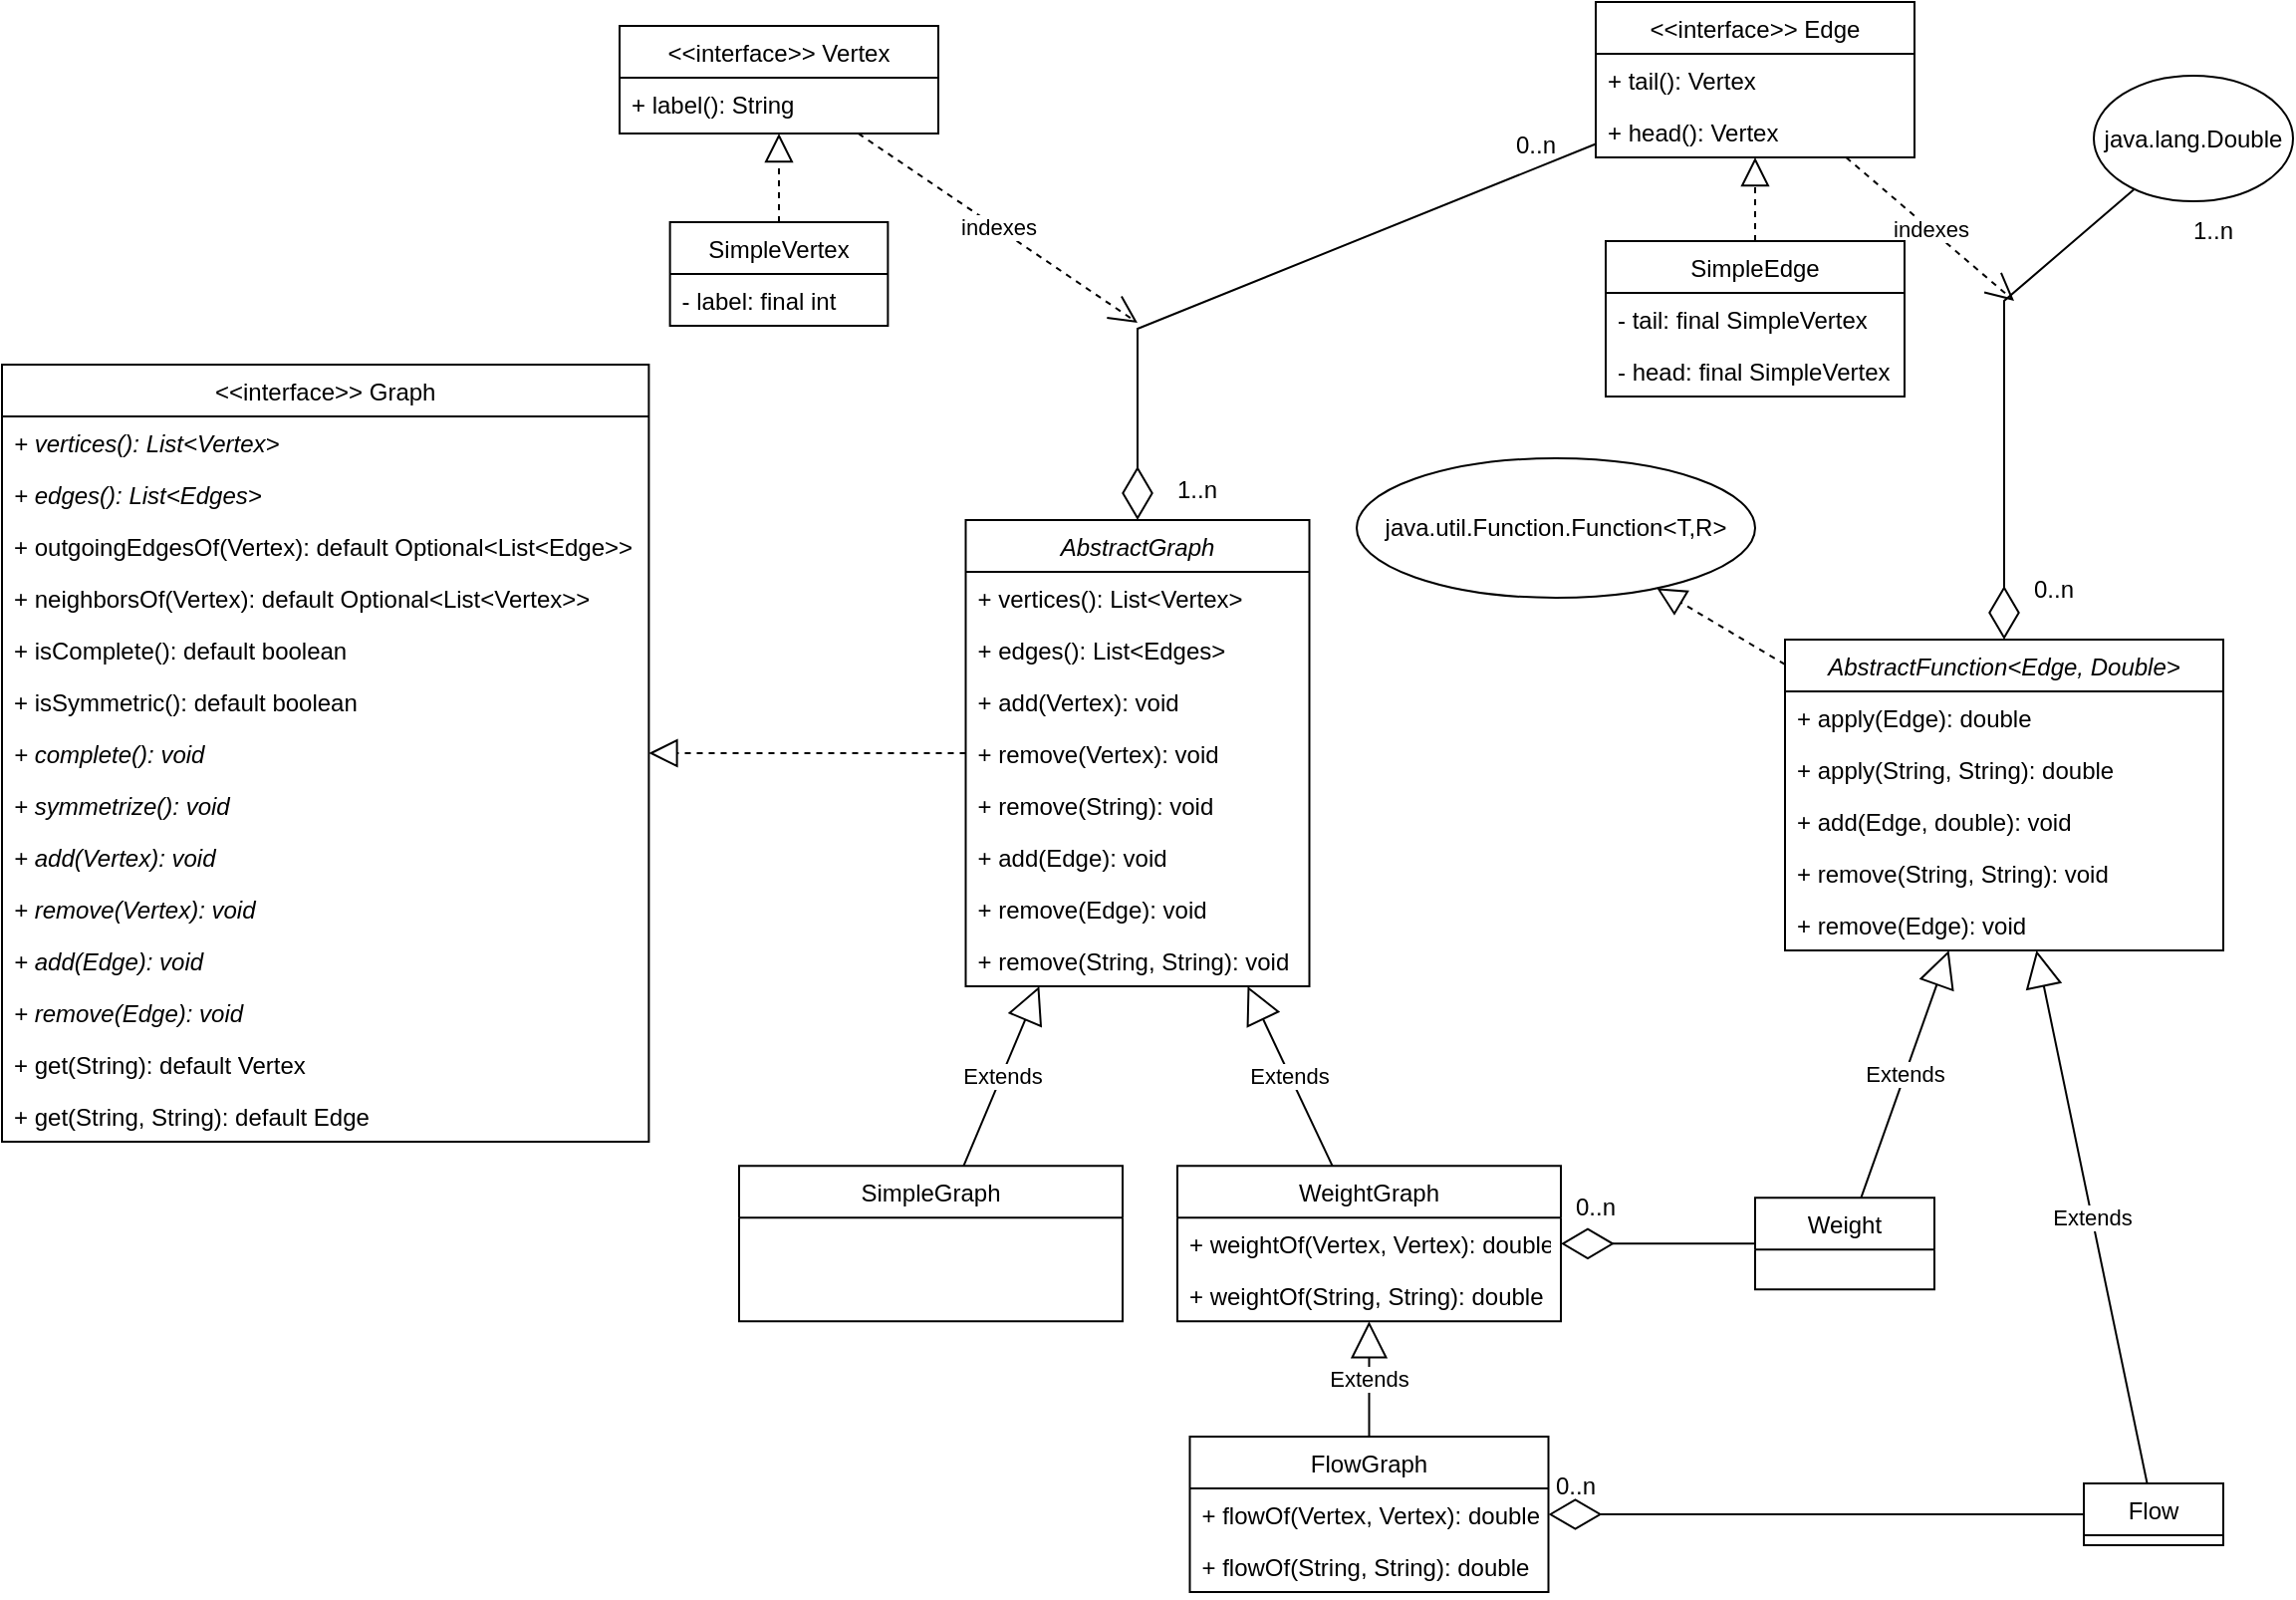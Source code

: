 <mxfile version="20.8.16" type="device"><diagram id="C5RBs43oDa-KdzZeNtuy" name="Page-1"><mxGraphModel dx="4037" dy="1550" grid="1" gridSize="10" guides="1" tooltips="1" connect="1" arrows="1" fold="1" page="1" pageScale="1" pageWidth="1169" pageHeight="827" math="0" shadow="0"><root><mxCell id="WIyWlLk6GJQsqaUBKTNV-0"/><mxCell id="WIyWlLk6GJQsqaUBKTNV-1" parent="WIyWlLk6GJQsqaUBKTNV-0"/><mxCell id="zkfFHV4jXpPFQw0GAbJ--0" value="&lt;&lt;interface&gt;&gt; Vertex" style="swimlane;fontStyle=0;align=center;verticalAlign=top;childLayout=stackLayout;horizontal=1;startSize=26;horizontalStack=0;resizeParent=1;resizeLast=0;collapsible=1;marginBottom=0;rounded=0;shadow=0;strokeWidth=1;" parent="WIyWlLk6GJQsqaUBKTNV-1" vertex="1"><mxGeometry x="-849" y="26" width="160" height="54" as="geometry"><mxRectangle x="230" y="140" width="160" height="26" as="alternateBounds"/></mxGeometry></mxCell><mxCell id="kI13VqA86CW5CK7I-sA0-12" value="+ label(): String" style="text;strokeColor=none;fillColor=none;align=left;verticalAlign=top;spacingLeft=4;spacingRight=4;overflow=hidden;rotatable=0;points=[[0,0.5],[1,0.5]];portConstraint=eastwest;" parent="zkfFHV4jXpPFQw0GAbJ--0" vertex="1"><mxGeometry y="26" width="160" height="26" as="geometry"/></mxCell><mxCell id="hWi2M0GLFlT2AFj6wikc-2" value="&lt;&lt;interface&gt;&gt; Edge" style="swimlane;fontStyle=0;align=center;verticalAlign=top;childLayout=stackLayout;horizontal=1;startSize=26;horizontalStack=0;resizeParent=1;resizeLast=0;collapsible=1;marginBottom=0;rounded=0;shadow=0;strokeWidth=1;" parent="WIyWlLk6GJQsqaUBKTNV-1" vertex="1"><mxGeometry x="-359" y="14" width="160" height="78" as="geometry"><mxRectangle x="230" y="140" width="160" height="26" as="alternateBounds"/></mxGeometry></mxCell><mxCell id="hWi2M0GLFlT2AFj6wikc-13" value="indexes" style="endArrow=open;endSize=12;dashed=1;html=1;rounded=0;" parent="hWi2M0GLFlT2AFj6wikc-2" source="zkfFHV4jXpPFQw0GAbJ--0" edge="1"><mxGeometry width="160" relative="1" as="geometry"><mxPoint x="-270" y="150" as="sourcePoint"/><mxPoint x="-230" y="161" as="targetPoint"/></mxGeometry></mxCell><mxCell id="kI13VqA86CW5CK7I-sA0-2" value="+ tail(): Vertex" style="text;strokeColor=none;fillColor=none;align=left;verticalAlign=top;spacingLeft=4;spacingRight=4;overflow=hidden;rotatable=0;points=[[0,0.5],[1,0.5]];portConstraint=eastwest;" parent="hWi2M0GLFlT2AFj6wikc-2" vertex="1"><mxGeometry y="26" width="160" height="26" as="geometry"/></mxCell><mxCell id="kI13VqA86CW5CK7I-sA0-16" value="+ head(): Vertex" style="text;strokeColor=none;fillColor=none;align=left;verticalAlign=top;spacingLeft=4;spacingRight=4;overflow=hidden;rotatable=0;points=[[0,0.5],[1,0.5]];portConstraint=eastwest;" parent="hWi2M0GLFlT2AFj6wikc-2" vertex="1"><mxGeometry y="52" width="160" height="26" as="geometry"/></mxCell><mxCell id="hWi2M0GLFlT2AFj6wikc-8" value="&lt;&lt;interface&gt;&gt; Graph" style="swimlane;fontStyle=0;align=center;verticalAlign=top;childLayout=stackLayout;horizontal=1;startSize=26;horizontalStack=0;resizeParent=1;resizeLast=0;collapsible=1;marginBottom=0;rounded=0;shadow=0;strokeWidth=1;" parent="WIyWlLk6GJQsqaUBKTNV-1" vertex="1"><mxGeometry x="-1159" y="196" width="324.69" height="390" as="geometry"><mxRectangle x="230" y="140" width="160" height="26" as="alternateBounds"/></mxGeometry></mxCell><mxCell id="hWi2M0GLFlT2AFj6wikc-9" value="+ vertices(): List&lt;Vertex&gt;" style="text;strokeColor=none;fillColor=none;align=left;verticalAlign=top;spacingLeft=4;spacingRight=4;overflow=hidden;rotatable=0;points=[[0,0.5],[1,0.5]];portConstraint=eastwest;fontStyle=2" parent="hWi2M0GLFlT2AFj6wikc-8" vertex="1"><mxGeometry y="26" width="324.69" height="26" as="geometry"/></mxCell><mxCell id="hWi2M0GLFlT2AFj6wikc-10" value="+ edges(): List&lt;Edges&gt;" style="text;strokeColor=none;fillColor=none;align=left;verticalAlign=top;spacingLeft=4;spacingRight=4;overflow=hidden;rotatable=0;points=[[0,0.5],[1,0.5]];portConstraint=eastwest;fontStyle=2" parent="hWi2M0GLFlT2AFj6wikc-8" vertex="1"><mxGeometry y="52" width="324.69" height="26" as="geometry"/></mxCell><mxCell id="hWi2M0GLFlT2AFj6wikc-15" value="+ outgoingEdgesOf(Vertex): default Optional&lt;List&lt;Edge&gt;&gt;" style="text;strokeColor=none;fillColor=none;align=left;verticalAlign=top;spacingLeft=4;spacingRight=4;overflow=hidden;rotatable=0;points=[[0,0.5],[1,0.5]];portConstraint=eastwest;" parent="hWi2M0GLFlT2AFj6wikc-8" vertex="1"><mxGeometry y="78" width="324.69" height="26" as="geometry"/></mxCell><mxCell id="hWi2M0GLFlT2AFj6wikc-16" value="+ neighborsOf(Vertex): default Optional&lt;List&lt;Vertex&gt;&gt;" style="text;strokeColor=none;fillColor=none;align=left;verticalAlign=top;spacingLeft=4;spacingRight=4;overflow=hidden;rotatable=0;points=[[0,0.5],[1,0.5]];portConstraint=eastwest;" parent="hWi2M0GLFlT2AFj6wikc-8" vertex="1"><mxGeometry y="104" width="324.69" height="26" as="geometry"/></mxCell><mxCell id="hWi2M0GLFlT2AFj6wikc-24" value="+ isComplete(): default boolean" style="text;strokeColor=none;fillColor=none;align=left;verticalAlign=top;spacingLeft=4;spacingRight=4;overflow=hidden;rotatable=0;points=[[0,0.5],[1,0.5]];portConstraint=eastwest;" parent="hWi2M0GLFlT2AFj6wikc-8" vertex="1"><mxGeometry y="130" width="324.69" height="26" as="geometry"/></mxCell><mxCell id="tO-_rC8kdBEhRHicQXPA-21" value="+ isSymmetric(): default boolean" style="text;strokeColor=none;fillColor=none;align=left;verticalAlign=top;spacingLeft=4;spacingRight=4;overflow=hidden;rotatable=0;points=[[0,0.5],[1,0.5]];portConstraint=eastwest;" parent="hWi2M0GLFlT2AFj6wikc-8" vertex="1"><mxGeometry y="156" width="324.69" height="26" as="geometry"/></mxCell><mxCell id="hWi2M0GLFlT2AFj6wikc-23" value="+ complete(): void" style="text;strokeColor=none;fillColor=none;align=left;verticalAlign=top;spacingLeft=4;spacingRight=4;overflow=hidden;rotatable=0;points=[[0,0.5],[1,0.5]];portConstraint=eastwest;fontStyle=2" parent="hWi2M0GLFlT2AFj6wikc-8" vertex="1"><mxGeometry y="182" width="324.69" height="26" as="geometry"/></mxCell><mxCell id="tO-_rC8kdBEhRHicQXPA-22" value="+ symmetrize(): void" style="text;strokeColor=none;fillColor=none;align=left;verticalAlign=top;spacingLeft=4;spacingRight=4;overflow=hidden;rotatable=0;points=[[0,0.5],[1,0.5]];portConstraint=eastwest;fontStyle=2" parent="hWi2M0GLFlT2AFj6wikc-8" vertex="1"><mxGeometry y="208" width="324.69" height="26" as="geometry"/></mxCell><mxCell id="hWi2M0GLFlT2AFj6wikc-37" value="+ add(Vertex): void" style="text;strokeColor=none;fillColor=none;align=left;verticalAlign=top;spacingLeft=4;spacingRight=4;overflow=hidden;rotatable=0;points=[[0,0.5],[1,0.5]];portConstraint=eastwest;fontStyle=2" parent="hWi2M0GLFlT2AFj6wikc-8" vertex="1"><mxGeometry y="234" width="324.69" height="26" as="geometry"/></mxCell><mxCell id="hWi2M0GLFlT2AFj6wikc-39" value="+ remove(Vertex): void" style="text;strokeColor=none;fillColor=none;align=left;verticalAlign=top;spacingLeft=4;spacingRight=4;overflow=hidden;rotatable=0;points=[[0,0.5],[1,0.5]];portConstraint=eastwest;fontStyle=2" parent="hWi2M0GLFlT2AFj6wikc-8" vertex="1"><mxGeometry y="260" width="324.69" height="26" as="geometry"/></mxCell><mxCell id="hWi2M0GLFlT2AFj6wikc-38" value="+ add(Edge): void" style="text;strokeColor=none;fillColor=none;align=left;verticalAlign=top;spacingLeft=4;spacingRight=4;overflow=hidden;rotatable=0;points=[[0,0.5],[1,0.5]];portConstraint=eastwest;fontStyle=2" parent="hWi2M0GLFlT2AFj6wikc-8" vertex="1"><mxGeometry y="286" width="324.69" height="26" as="geometry"/></mxCell><mxCell id="hWi2M0GLFlT2AFj6wikc-51" value="+ remove(Edge): void" style="text;strokeColor=none;fillColor=none;align=left;verticalAlign=top;spacingLeft=4;spacingRight=4;overflow=hidden;rotatable=0;points=[[0,0.5],[1,0.5]];portConstraint=eastwest;fontStyle=2" parent="hWi2M0GLFlT2AFj6wikc-8" vertex="1"><mxGeometry y="312" width="324.69" height="26" as="geometry"/></mxCell><mxCell id="kI13VqA86CW5CK7I-sA0-48" value="+ get(String): default Vertex" style="text;strokeColor=none;fillColor=none;align=left;verticalAlign=top;spacingLeft=4;spacingRight=4;overflow=hidden;rotatable=0;points=[[0,0.5],[1,0.5]];portConstraint=eastwest;" parent="hWi2M0GLFlT2AFj6wikc-8" vertex="1"><mxGeometry y="338" width="324.69" height="26" as="geometry"/></mxCell><mxCell id="kI13VqA86CW5CK7I-sA0-49" value="+ get(String, String): default Edge" style="text;strokeColor=none;fillColor=none;align=left;verticalAlign=top;spacingLeft=4;spacingRight=4;overflow=hidden;rotatable=0;points=[[0,0.5],[1,0.5]];portConstraint=eastwest;" parent="hWi2M0GLFlT2AFj6wikc-8" vertex="1"><mxGeometry y="364" width="324.69" height="26" as="geometry"/></mxCell><mxCell id="hWi2M0GLFlT2AFj6wikc-12" value="" style="endArrow=diamondThin;endFill=0;endSize=24;html=1;rounded=0;" parent="WIyWlLk6GJQsqaUBKTNV-1" source="hWi2M0GLFlT2AFj6wikc-2" target="kI13VqA86CW5CK7I-sA0-23" edge="1"><mxGeometry width="160" relative="1" as="geometry"><mxPoint x="-679" y="77.5" as="sourcePoint"/><mxPoint x="-479" y="77.5" as="targetPoint"/><Array as="points"><mxPoint x="-589" y="178"/></Array></mxGeometry></mxCell><mxCell id="hWi2M0GLFlT2AFj6wikc-14" value="0..n" style="text;html=1;strokeColor=none;fillColor=none;align=center;verticalAlign=middle;whiteSpace=wrap;rounded=0;" parent="WIyWlLk6GJQsqaUBKTNV-1" vertex="1"><mxGeometry x="-419" y="71" width="60" height="30" as="geometry"/></mxCell><mxCell id="hWi2M0GLFlT2AFj6wikc-17" value="WeightGraph" style="swimlane;fontStyle=0;align=center;verticalAlign=top;childLayout=stackLayout;horizontal=1;startSize=26;horizontalStack=0;resizeParent=1;resizeLast=0;collapsible=1;marginBottom=0;rounded=0;shadow=0;strokeWidth=1;" parent="WIyWlLk6GJQsqaUBKTNV-1" vertex="1"><mxGeometry x="-569" y="598.18" width="192.5" height="78" as="geometry"><mxRectangle x="230" y="140" width="160" height="26" as="alternateBounds"/></mxGeometry></mxCell><mxCell id="hWi2M0GLFlT2AFj6wikc-55" value="+ weightOf(Vertex, Vertex): double" style="text;strokeColor=none;fillColor=none;align=left;verticalAlign=top;spacingLeft=4;spacingRight=4;overflow=hidden;rotatable=0;points=[[0,0.5],[1,0.5]];portConstraint=eastwest;" parent="hWi2M0GLFlT2AFj6wikc-17" vertex="1"><mxGeometry y="26" width="192.5" height="26" as="geometry"/></mxCell><mxCell id="kI13VqA86CW5CK7I-sA0-38" value="+ weightOf(String, String): double" style="text;strokeColor=none;fillColor=none;align=left;verticalAlign=top;spacingLeft=4;spacingRight=4;overflow=hidden;rotatable=0;points=[[0,0.5],[1,0.5]];portConstraint=eastwest;" parent="hWi2M0GLFlT2AFj6wikc-17" vertex="1"><mxGeometry y="52" width="192.5" height="26" as="geometry"/></mxCell><mxCell id="hWi2M0GLFlT2AFj6wikc-26" value="Extends" style="endArrow=block;endSize=16;endFill=0;html=1;rounded=0;" parent="WIyWlLk6GJQsqaUBKTNV-1" source="hWi2M0GLFlT2AFj6wikc-17" target="kI13VqA86CW5CK7I-sA0-23" edge="1"><mxGeometry width="160" relative="1" as="geometry"><mxPoint x="-599" y="417.5" as="sourcePoint"/><mxPoint x="-439" y="417.5" as="targetPoint"/></mxGeometry></mxCell><mxCell id="hWi2M0GLFlT2AFj6wikc-62" value="FlowGraph" style="swimlane;fontStyle=0;align=center;verticalAlign=top;childLayout=stackLayout;horizontal=1;startSize=26;horizontalStack=0;resizeParent=1;resizeLast=0;collapsible=1;marginBottom=0;rounded=0;shadow=0;strokeWidth=1;" parent="WIyWlLk6GJQsqaUBKTNV-1" vertex="1"><mxGeometry x="-562.75" y="734.0" width="180" height="78" as="geometry"><mxRectangle x="230" y="140" width="160" height="26" as="alternateBounds"/></mxGeometry></mxCell><mxCell id="hWi2M0GLFlT2AFj6wikc-63" value="+ flowOf(Vertex, Vertex): double" style="text;strokeColor=none;fillColor=none;align=left;verticalAlign=top;spacingLeft=4;spacingRight=4;overflow=hidden;rotatable=0;points=[[0,0.5],[1,0.5]];portConstraint=eastwest;" parent="hWi2M0GLFlT2AFj6wikc-62" vertex="1"><mxGeometry y="26" width="180" height="26" as="geometry"/></mxCell><mxCell id="kI13VqA86CW5CK7I-sA0-41" value="+ flowOf(String, String): double" style="text;strokeColor=none;fillColor=none;align=left;verticalAlign=top;spacingLeft=4;spacingRight=4;overflow=hidden;rotatable=0;points=[[0,0.5],[1,0.5]];portConstraint=eastwest;" parent="hWi2M0GLFlT2AFj6wikc-62" vertex="1"><mxGeometry y="52" width="180" height="26" as="geometry"/></mxCell><mxCell id="hWi2M0GLFlT2AFj6wikc-64" value="Extends" style="endArrow=block;endSize=16;endFill=0;html=1;rounded=0;" parent="WIyWlLk6GJQsqaUBKTNV-1" source="hWi2M0GLFlT2AFj6wikc-62" target="hWi2M0GLFlT2AFj6wikc-17" edge="1"><mxGeometry width="160" relative="1" as="geometry"><mxPoint x="-599" y="598.5" as="sourcePoint"/><mxPoint x="-599" y="528.5" as="targetPoint"/></mxGeometry></mxCell><mxCell id="tO-_rC8kdBEhRHicQXPA-1" value="java.util.Function.Function&amp;lt;T,R&amp;gt;" style="ellipse;whiteSpace=wrap;html=1;" parent="WIyWlLk6GJQsqaUBKTNV-1" vertex="1"><mxGeometry x="-479" y="243" width="200" height="70" as="geometry"/></mxCell><mxCell id="tO-_rC8kdBEhRHicQXPA-2" value="Weight" style="swimlane;fontStyle=0;align=center;verticalAlign=top;childLayout=stackLayout;horizontal=1;startSize=26;horizontalStack=0;resizeParent=1;resizeLast=0;collapsible=1;marginBottom=0;rounded=0;shadow=0;strokeWidth=1;" parent="WIyWlLk6GJQsqaUBKTNV-1" vertex="1"><mxGeometry x="-279" y="614.18" width="90" height="46" as="geometry"><mxRectangle x="230" y="140" width="160" height="26" as="alternateBounds"/></mxGeometry></mxCell><mxCell id="tO-_rC8kdBEhRHicQXPA-4" value="Flow" style="swimlane;fontStyle=0;align=center;verticalAlign=top;childLayout=stackLayout;horizontal=1;startSize=26;horizontalStack=0;resizeParent=1;resizeLast=0;collapsible=1;marginBottom=0;rounded=0;shadow=0;strokeWidth=1;" parent="WIyWlLk6GJQsqaUBKTNV-1" vertex="1"><mxGeometry x="-114" y="757.5" width="70" height="31" as="geometry"><mxRectangle x="230" y="140" width="160" height="26" as="alternateBounds"/></mxGeometry></mxCell><mxCell id="tO-_rC8kdBEhRHicQXPA-7" value="" style="endArrow=block;dashed=1;endFill=0;endSize=12;html=1;rounded=0;" parent="WIyWlLk6GJQsqaUBKTNV-1" source="tO-_rC8kdBEhRHicQXPA-9" target="tO-_rC8kdBEhRHicQXPA-1" edge="1"><mxGeometry width="160" relative="1" as="geometry"><mxPoint x="-114.517" y="294.5" as="sourcePoint"/><mxPoint x="71.193" y="85.909" as="targetPoint"/></mxGeometry></mxCell><mxCell id="tO-_rC8kdBEhRHicQXPA-8" value="java.lang.Double" style="ellipse;whiteSpace=wrap;html=1;" parent="WIyWlLk6GJQsqaUBKTNV-1" vertex="1"><mxGeometry x="-109" y="51" width="100" height="63" as="geometry"/></mxCell><mxCell id="tO-_rC8kdBEhRHicQXPA-9" value="AbstractFunction&lt;Edge, Double&gt;" style="swimlane;fontStyle=2;align=center;verticalAlign=top;childLayout=stackLayout;horizontal=1;startSize=26;horizontalStack=0;resizeParent=1;resizeLast=0;collapsible=1;marginBottom=0;rounded=0;shadow=0;strokeWidth=1;" parent="WIyWlLk6GJQsqaUBKTNV-1" vertex="1"><mxGeometry x="-264" y="334" width="220" height="156" as="geometry"><mxRectangle x="660" y="360.5" width="160" height="26" as="alternateBounds"/></mxGeometry></mxCell><mxCell id="tO-_rC8kdBEhRHicQXPA-10" value="+ apply(Edge): double" style="text;strokeColor=none;fillColor=none;align=left;verticalAlign=top;spacingLeft=4;spacingRight=4;overflow=hidden;rotatable=0;points=[[0,0.5],[1,0.5]];portConstraint=eastwest;" parent="tO-_rC8kdBEhRHicQXPA-9" vertex="1"><mxGeometry y="26" width="220" height="26" as="geometry"/></mxCell><mxCell id="tO-_rC8kdBEhRHicQXPA-16" value="+ apply(String, String): double" style="text;strokeColor=none;fillColor=none;align=left;verticalAlign=top;spacingLeft=4;spacingRight=4;overflow=hidden;rotatable=0;points=[[0,0.5],[1,0.5]];portConstraint=eastwest;" parent="tO-_rC8kdBEhRHicQXPA-9" vertex="1"><mxGeometry y="52" width="220" height="26" as="geometry"/></mxCell><mxCell id="tO-_rC8kdBEhRHicQXPA-17" value="+ add(Edge, double): void" style="text;strokeColor=none;fillColor=none;align=left;verticalAlign=top;spacingLeft=4;spacingRight=4;overflow=hidden;rotatable=0;points=[[0,0.5],[1,0.5]];portConstraint=eastwest;" parent="tO-_rC8kdBEhRHicQXPA-9" vertex="1"><mxGeometry y="78" width="220" height="26" as="geometry"/></mxCell><mxCell id="tO-_rC8kdBEhRHicQXPA-18" value="+ remove(String, String): void" style="text;strokeColor=none;fillColor=none;align=left;verticalAlign=top;spacingLeft=4;spacingRight=4;overflow=hidden;rotatable=0;points=[[0,0.5],[1,0.5]];portConstraint=eastwest;" parent="tO-_rC8kdBEhRHicQXPA-9" vertex="1"><mxGeometry y="104" width="220" height="26" as="geometry"/></mxCell><mxCell id="kI13VqA86CW5CK7I-sA0-50" value="+ remove(Edge): void" style="text;strokeColor=none;fillColor=none;align=left;verticalAlign=top;spacingLeft=4;spacingRight=4;overflow=hidden;rotatable=0;points=[[0,0.5],[1,0.5]];portConstraint=eastwest;" parent="tO-_rC8kdBEhRHicQXPA-9" vertex="1"><mxGeometry y="130" width="220" height="26" as="geometry"/></mxCell><mxCell id="tO-_rC8kdBEhRHicQXPA-11" value="Extends" style="endArrow=block;endSize=16;endFill=0;html=1;rounded=0;" parent="WIyWlLk6GJQsqaUBKTNV-1" source="tO-_rC8kdBEhRHicQXPA-2" target="tO-_rC8kdBEhRHicQXPA-9" edge="1"><mxGeometry width="160" relative="1" as="geometry"><mxPoint x="-599" y="568.5" as="sourcePoint"/><mxPoint x="-599" y="498.5" as="targetPoint"/></mxGeometry></mxCell><mxCell id="tO-_rC8kdBEhRHicQXPA-12" value="Extends" style="endArrow=block;endSize=16;endFill=0;html=1;rounded=0;" parent="WIyWlLk6GJQsqaUBKTNV-1" source="tO-_rC8kdBEhRHicQXPA-4" target="tO-_rC8kdBEhRHicQXPA-9" edge="1"><mxGeometry width="160" relative="1" as="geometry"><mxPoint x="-91.857" y="294.5" as="sourcePoint"/><mxPoint x="53.857" y="209.5" as="targetPoint"/></mxGeometry></mxCell><mxCell id="tO-_rC8kdBEhRHicQXPA-13" value="" style="endArrow=diamondThin;endFill=0;endSize=24;html=1;rounded=0;" parent="WIyWlLk6GJQsqaUBKTNV-1" source="tO-_rC8kdBEhRHicQXPA-8" target="tO-_rC8kdBEhRHicQXPA-9" edge="1"><mxGeometry width="160" relative="1" as="geometry"><mxPoint x="-349" y="104.167" as="sourcePoint"/><mxPoint x="-599" y="237.5" as="targetPoint"/><Array as="points"><mxPoint x="-154" y="164"/></Array></mxGeometry></mxCell><mxCell id="tO-_rC8kdBEhRHicQXPA-14" value="indexes" style="endArrow=open;endSize=12;dashed=1;html=1;rounded=0;" parent="WIyWlLk6GJQsqaUBKTNV-1" source="hWi2M0GLFlT2AFj6wikc-2" edge="1"><mxGeometry width="160" relative="1" as="geometry"><mxPoint x="-718.103" y="104.5" as="sourcePoint"/><mxPoint x="-149" y="164" as="targetPoint"/></mxGeometry></mxCell><mxCell id="tO-_rC8kdBEhRHicQXPA-15" value="1..n" style="text;html=1;strokeColor=none;fillColor=none;align=center;verticalAlign=middle;whiteSpace=wrap;rounded=0;" parent="WIyWlLk6GJQsqaUBKTNV-1" vertex="1"><mxGeometry x="-79" y="114" width="60" height="30" as="geometry"/></mxCell><mxCell id="tO-_rC8kdBEhRHicQXPA-19" value="" style="endArrow=diamondThin;endFill=0;endSize=24;html=1;rounded=0;" parent="WIyWlLk6GJQsqaUBKTNV-1" source="tO-_rC8kdBEhRHicQXPA-2" target="hWi2M0GLFlT2AFj6wikc-17" edge="1"><mxGeometry width="160" relative="1" as="geometry"><mxPoint x="-369" y="596.5" as="sourcePoint"/><mxPoint x="-349" y="77.255" as="targetPoint"/></mxGeometry></mxCell><mxCell id="tO-_rC8kdBEhRHicQXPA-20" value="" style="endArrow=diamondThin;endFill=0;endSize=24;html=1;rounded=0;" parent="WIyWlLk6GJQsqaUBKTNV-1" source="tO-_rC8kdBEhRHicQXPA-4" target="hWi2M0GLFlT2AFj6wikc-62" edge="1"><mxGeometry width="160" relative="1" as="geometry"><mxPoint x="-249" y="612.18" as="sourcePoint"/><mxPoint x="-474" y="612.18" as="targetPoint"/></mxGeometry></mxCell><mxCell id="kI13VqA86CW5CK7I-sA0-0" value="SimpleVertex" style="swimlane;fontStyle=0;align=center;verticalAlign=top;childLayout=stackLayout;horizontal=1;startSize=26;horizontalStack=0;resizeParent=1;resizeLast=0;collapsible=1;marginBottom=0;rounded=0;shadow=0;strokeWidth=1;" parent="WIyWlLk6GJQsqaUBKTNV-1" vertex="1"><mxGeometry x="-823.69" y="124.5" width="109.38" height="52" as="geometry"><mxRectangle x="230" y="140" width="160" height="26" as="alternateBounds"/></mxGeometry></mxCell><mxCell id="kI13VqA86CW5CK7I-sA0-19" value="- label: final int" style="text;strokeColor=none;fillColor=none;align=left;verticalAlign=top;spacingLeft=4;spacingRight=4;overflow=hidden;rotatable=0;points=[[0,0.5],[1,0.5]];portConstraint=eastwest;" parent="kI13VqA86CW5CK7I-sA0-0" vertex="1"><mxGeometry y="26" width="109.38" height="26" as="geometry"/></mxCell><mxCell id="kI13VqA86CW5CK7I-sA0-10" value="SimpleEdge" style="swimlane;fontStyle=0;align=center;verticalAlign=top;childLayout=stackLayout;horizontal=1;startSize=26;horizontalStack=0;resizeParent=1;resizeLast=0;collapsible=1;marginBottom=0;rounded=0;shadow=0;strokeWidth=1;" parent="WIyWlLk6GJQsqaUBKTNV-1" vertex="1"><mxGeometry x="-354" y="134" width="150" height="78" as="geometry"><mxRectangle x="230" y="140" width="160" height="26" as="alternateBounds"/></mxGeometry></mxCell><mxCell id="kI13VqA86CW5CK7I-sA0-21" value="- tail: final SimpleVertex" style="text;strokeColor=none;fillColor=none;align=left;verticalAlign=top;spacingLeft=4;spacingRight=4;overflow=hidden;rotatable=0;points=[[0,0.5],[1,0.5]];portConstraint=eastwest;" parent="kI13VqA86CW5CK7I-sA0-10" vertex="1"><mxGeometry y="26" width="150" height="26" as="geometry"/></mxCell><mxCell id="kI13VqA86CW5CK7I-sA0-22" value="- head: final SimpleVertex" style="text;strokeColor=none;fillColor=none;align=left;verticalAlign=top;spacingLeft=4;spacingRight=4;overflow=hidden;rotatable=0;points=[[0,0.5],[1,0.5]];portConstraint=eastwest;" parent="kI13VqA86CW5CK7I-sA0-10" vertex="1"><mxGeometry y="52" width="150" height="26" as="geometry"/></mxCell><mxCell id="kI13VqA86CW5CK7I-sA0-18" value="" style="endArrow=block;dashed=1;endFill=0;endSize=12;html=1;rounded=0;" parent="WIyWlLk6GJQsqaUBKTNV-1" source="kI13VqA86CW5CK7I-sA0-0" target="zkfFHV4jXpPFQw0GAbJ--0" edge="1"><mxGeometry width="160" relative="1" as="geometry"><mxPoint x="-459" y="174" as="sourcePoint"/><mxPoint x="-409" y="174" as="targetPoint"/></mxGeometry></mxCell><mxCell id="kI13VqA86CW5CK7I-sA0-20" value="" style="endArrow=block;dashed=1;endFill=0;endSize=12;html=1;rounded=0;" parent="WIyWlLk6GJQsqaUBKTNV-1" source="kI13VqA86CW5CK7I-sA0-10" target="hWi2M0GLFlT2AFj6wikc-2" edge="1"><mxGeometry width="160" relative="1" as="geometry"><mxPoint x="-759" y="154" as="sourcePoint"/><mxPoint x="-759" y="90" as="targetPoint"/></mxGeometry></mxCell><mxCell id="kI13VqA86CW5CK7I-sA0-23" value="AbstractGraph" style="swimlane;fontStyle=2;align=center;verticalAlign=top;childLayout=stackLayout;horizontal=1;startSize=26;horizontalStack=0;resizeParent=1;resizeLast=0;collapsible=1;marginBottom=0;rounded=0;shadow=0;strokeWidth=1;" parent="WIyWlLk6GJQsqaUBKTNV-1" vertex="1"><mxGeometry x="-675.25" y="274" width="172.5" height="234" as="geometry"><mxRectangle x="230" y="140" width="160" height="26" as="alternateBounds"/></mxGeometry></mxCell><mxCell id="kI13VqA86CW5CK7I-sA0-24" value="+ vertices(): List&lt;Vertex&gt;" style="text;strokeColor=none;fillColor=none;align=left;verticalAlign=top;spacingLeft=4;spacingRight=4;overflow=hidden;rotatable=0;points=[[0,0.5],[1,0.5]];portConstraint=eastwest;" parent="kI13VqA86CW5CK7I-sA0-23" vertex="1"><mxGeometry y="26" width="172.5" height="26" as="geometry"/></mxCell><mxCell id="kI13VqA86CW5CK7I-sA0-25" value="+ edges(): List&lt;Edges&gt;" style="text;strokeColor=none;fillColor=none;align=left;verticalAlign=top;spacingLeft=4;spacingRight=4;overflow=hidden;rotatable=0;points=[[0,0.5],[1,0.5]];portConstraint=eastwest;" parent="kI13VqA86CW5CK7I-sA0-23" vertex="1"><mxGeometry y="52" width="172.5" height="26" as="geometry"/></mxCell><mxCell id="kI13VqA86CW5CK7I-sA0-32" value="+ add(Vertex): void" style="text;strokeColor=none;fillColor=none;align=left;verticalAlign=top;spacingLeft=4;spacingRight=4;overflow=hidden;rotatable=0;points=[[0,0.5],[1,0.5]];portConstraint=eastwest;fontStyle=0" parent="kI13VqA86CW5CK7I-sA0-23" vertex="1"><mxGeometry y="78" width="172.5" height="26" as="geometry"/></mxCell><mxCell id="kI13VqA86CW5CK7I-sA0-33" value="+ remove(Vertex): void" style="text;strokeColor=none;fillColor=none;align=left;verticalAlign=top;spacingLeft=4;spacingRight=4;overflow=hidden;rotatable=0;points=[[0,0.5],[1,0.5]];portConstraint=eastwest;" parent="kI13VqA86CW5CK7I-sA0-23" vertex="1"><mxGeometry y="104" width="172.5" height="26" as="geometry"/></mxCell><mxCell id="kI13VqA86CW5CK7I-sA0-39" value="+ remove(String): void" style="text;strokeColor=none;fillColor=none;align=left;verticalAlign=top;spacingLeft=4;spacingRight=4;overflow=hidden;rotatable=0;points=[[0,0.5],[1,0.5]];portConstraint=eastwest;" parent="kI13VqA86CW5CK7I-sA0-23" vertex="1"><mxGeometry y="130" width="172.5" height="26" as="geometry"/></mxCell><mxCell id="kI13VqA86CW5CK7I-sA0-34" value="+ add(Edge): void" style="text;strokeColor=none;fillColor=none;align=left;verticalAlign=top;spacingLeft=4;spacingRight=4;overflow=hidden;rotatable=0;points=[[0,0.5],[1,0.5]];portConstraint=eastwest;" parent="kI13VqA86CW5CK7I-sA0-23" vertex="1"><mxGeometry y="156" width="172.5" height="26" as="geometry"/></mxCell><mxCell id="kI13VqA86CW5CK7I-sA0-35" value="+ remove(Edge): void" style="text;strokeColor=none;fillColor=none;align=left;verticalAlign=top;spacingLeft=4;spacingRight=4;overflow=hidden;rotatable=0;points=[[0,0.5],[1,0.5]];portConstraint=eastwest;" parent="kI13VqA86CW5CK7I-sA0-23" vertex="1"><mxGeometry y="182" width="172.5" height="26" as="geometry"/></mxCell><mxCell id="kI13VqA86CW5CK7I-sA0-40" value="+ remove(String, String): void" style="text;strokeColor=none;fillColor=none;align=left;verticalAlign=top;spacingLeft=4;spacingRight=4;overflow=hidden;rotatable=0;points=[[0,0.5],[1,0.5]];portConstraint=eastwest;" parent="kI13VqA86CW5CK7I-sA0-23" vertex="1"><mxGeometry y="208" width="172.5" height="26" as="geometry"/></mxCell><mxCell id="kI13VqA86CW5CK7I-sA0-36" value="" style="endArrow=block;dashed=1;endFill=0;endSize=12;html=1;rounded=0;" parent="WIyWlLk6GJQsqaUBKTNV-1" source="kI13VqA86CW5CK7I-sA0-23" target="hWi2M0GLFlT2AFj6wikc-8" edge="1"><mxGeometry width="160" relative="1" as="geometry"><mxPoint x="41" y="299" as="sourcePoint"/><mxPoint x="81" y="299" as="targetPoint"/></mxGeometry></mxCell><mxCell id="kI13VqA86CW5CK7I-sA0-42" value="SimpleGraph" style="swimlane;fontStyle=0;align=center;verticalAlign=top;childLayout=stackLayout;horizontal=1;startSize=26;horizontalStack=0;resizeParent=1;resizeLast=0;collapsible=1;marginBottom=0;rounded=0;shadow=0;strokeWidth=1;" parent="WIyWlLk6GJQsqaUBKTNV-1" vertex="1"><mxGeometry x="-789" y="598.18" width="192.5" height="78" as="geometry"><mxRectangle x="230" y="140" width="160" height="26" as="alternateBounds"/></mxGeometry></mxCell><mxCell id="kI13VqA86CW5CK7I-sA0-47" value="Extends" style="endArrow=block;endSize=16;endFill=0;html=1;rounded=0;" parent="WIyWlLk6GJQsqaUBKTNV-1" source="kI13VqA86CW5CK7I-sA0-42" target="kI13VqA86CW5CK7I-sA0-23" edge="1"><mxGeometry width="160" relative="1" as="geometry"><mxPoint x="-523.003" y="614" as="sourcePoint"/><mxPoint x="-548.241" y="518" as="targetPoint"/></mxGeometry></mxCell><mxCell id="kI13VqA86CW5CK7I-sA0-51" value="1..n" style="text;html=1;strokeColor=none;fillColor=none;align=center;verticalAlign=middle;whiteSpace=wrap;rounded=0;" parent="WIyWlLk6GJQsqaUBKTNV-1" vertex="1"><mxGeometry x="-589" y="244" width="60" height="30" as="geometry"/></mxCell><mxCell id="kI13VqA86CW5CK7I-sA0-52" value="0..n" style="text;html=1;strokeColor=none;fillColor=none;align=center;verticalAlign=middle;whiteSpace=wrap;rounded=0;" parent="WIyWlLk6GJQsqaUBKTNV-1" vertex="1"><mxGeometry x="-159" y="294" width="60" height="30" as="geometry"/></mxCell><mxCell id="kI13VqA86CW5CK7I-sA0-53" value="0..n" style="text;html=1;strokeColor=none;fillColor=none;align=center;verticalAlign=middle;whiteSpace=wrap;rounded=0;" parent="WIyWlLk6GJQsqaUBKTNV-1" vertex="1"><mxGeometry x="-389" y="604" width="60" height="30" as="geometry"/></mxCell><mxCell id="kI13VqA86CW5CK7I-sA0-54" value="0..n" style="text;html=1;strokeColor=none;fillColor=none;align=center;verticalAlign=middle;whiteSpace=wrap;rounded=0;" parent="WIyWlLk6GJQsqaUBKTNV-1" vertex="1"><mxGeometry x="-399" y="744" width="60" height="30" as="geometry"/></mxCell></root></mxGraphModel></diagram></mxfile>